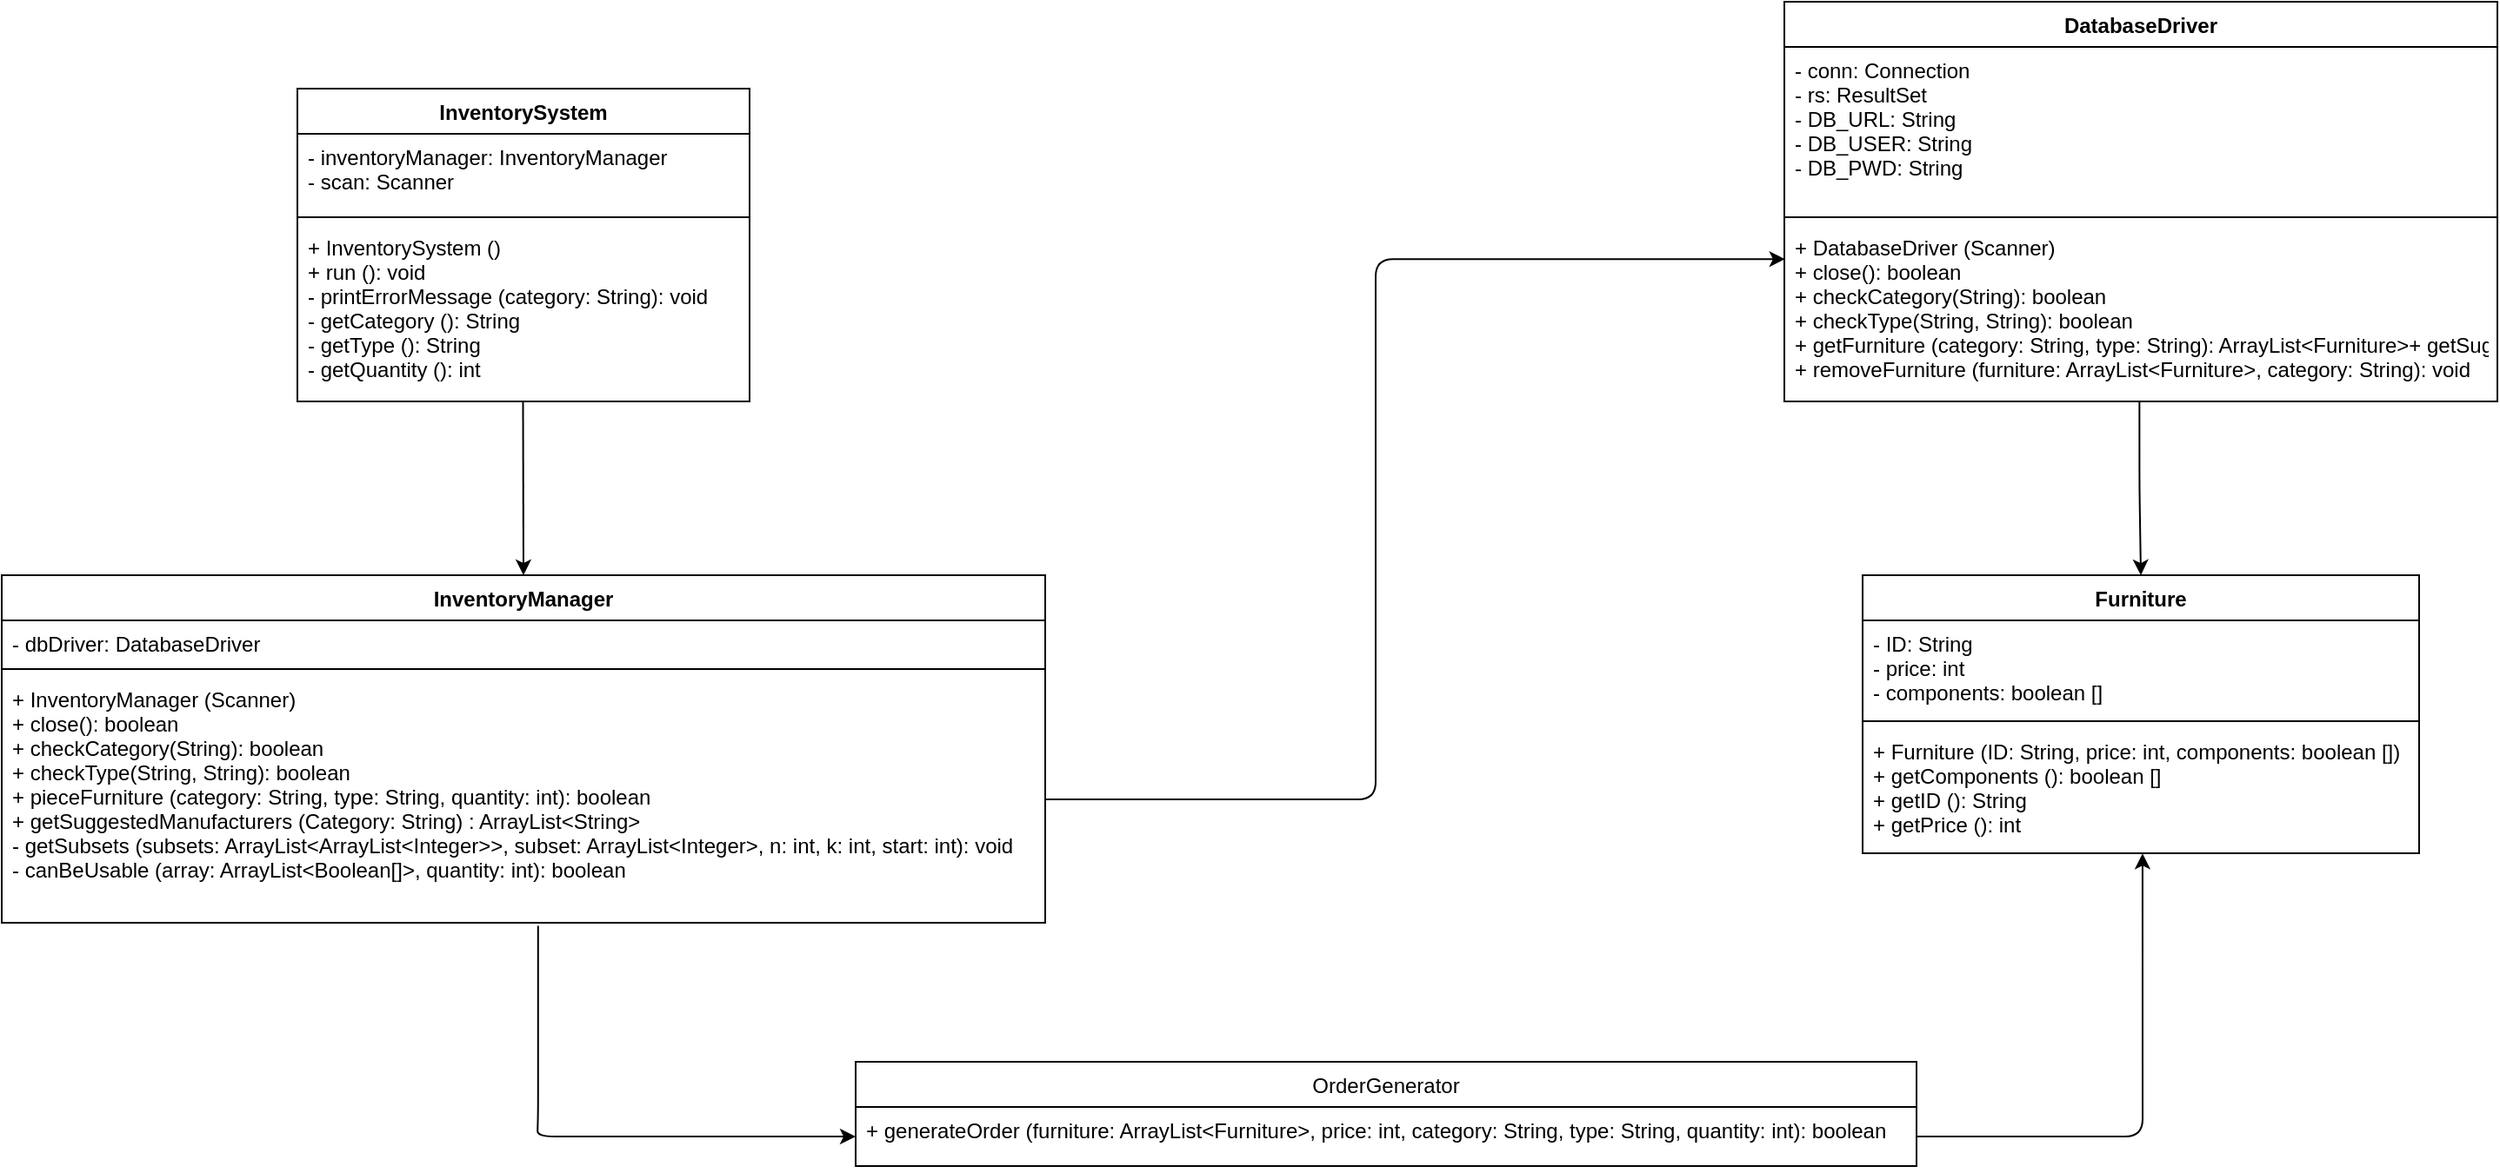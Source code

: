 <mxfile version="14.5.3" type="github">
  <diagram id="C5RBs43oDa-KdzZeNtuy" name="Page-1">
    <mxGraphModel dx="780" dy="762" grid="1" gridSize="10" guides="1" tooltips="1" connect="1" arrows="1" fold="1" page="1" pageScale="1" pageWidth="827" pageHeight="1169" math="0" shadow="0">
      <root>
        <mxCell id="WIyWlLk6GJQsqaUBKTNV-0" />
        <mxCell id="WIyWlLk6GJQsqaUBKTNV-1" parent="WIyWlLk6GJQsqaUBKTNV-0" />
        <mxCell id="N_NnaopC6pL-1q0N3gmT-41" value="Furniture" style="swimlane;fontStyle=1;align=center;verticalAlign=top;childLayout=stackLayout;horizontal=1;startSize=26;horizontalStack=0;resizeParent=1;resizeParentMax=0;resizeLast=0;collapsible=1;marginBottom=0;" parent="WIyWlLk6GJQsqaUBKTNV-1" vertex="1">
          <mxGeometry x="1230" y="390" width="320" height="160" as="geometry" />
        </mxCell>
        <mxCell id="N_NnaopC6pL-1q0N3gmT-42" value="- ID: String&#xa;- price: int&#xa;- components: boolean []&#xa;" style="text;strokeColor=none;fillColor=none;align=left;verticalAlign=top;spacingLeft=4;spacingRight=4;overflow=hidden;rotatable=0;points=[[0,0.5],[1,0.5]];portConstraint=eastwest;" parent="N_NnaopC6pL-1q0N3gmT-41" vertex="1">
          <mxGeometry y="26" width="320" height="54" as="geometry" />
        </mxCell>
        <mxCell id="N_NnaopC6pL-1q0N3gmT-43" value="" style="line;strokeWidth=1;fillColor=none;align=left;verticalAlign=middle;spacingTop=-1;spacingLeft=3;spacingRight=3;rotatable=0;labelPosition=right;points=[];portConstraint=eastwest;" parent="N_NnaopC6pL-1q0N3gmT-41" vertex="1">
          <mxGeometry y="80" width="320" height="8" as="geometry" />
        </mxCell>
        <mxCell id="N_NnaopC6pL-1q0N3gmT-44" value="+ Furniture (ID: String, price: int, components: boolean [])&#xa;+ getComponents (): boolean []&#xa;+ getID (): String&#xa;+ getPrice (): int&#xa;&#xa;" style="text;strokeColor=none;fillColor=none;align=left;verticalAlign=top;spacingLeft=4;spacingRight=4;overflow=hidden;rotatable=0;points=[[0,0.5],[1,0.5]];portConstraint=eastwest;" parent="N_NnaopC6pL-1q0N3gmT-41" vertex="1">
          <mxGeometry y="88" width="320" height="72" as="geometry" />
        </mxCell>
        <mxCell id="N_NnaopC6pL-1q0N3gmT-45" value="DatabaseDriver" style="swimlane;fontStyle=1;align=center;verticalAlign=top;childLayout=stackLayout;horizontal=1;startSize=26;horizontalStack=0;resizeParent=1;resizeParentMax=0;resizeLast=0;collapsible=1;marginBottom=0;" parent="WIyWlLk6GJQsqaUBKTNV-1" vertex="1">
          <mxGeometry x="1185" y="60" width="410" height="230" as="geometry" />
        </mxCell>
        <mxCell id="N_NnaopC6pL-1q0N3gmT-46" value="- conn: Connection&#xa;- rs: ResultSet&#xa; - DB_URL: String&#xa;- DB_USER: String&#xa;- DB_PWD: String&#xa;&#xa;&#xa;" style="text;strokeColor=none;fillColor=none;align=left;verticalAlign=top;spacingLeft=4;spacingRight=4;overflow=hidden;rotatable=0;points=[[0,0.5],[1,0.5]];portConstraint=eastwest;fontStyle=0" parent="N_NnaopC6pL-1q0N3gmT-45" vertex="1">
          <mxGeometry y="26" width="410" height="94" as="geometry" />
        </mxCell>
        <mxCell id="N_NnaopC6pL-1q0N3gmT-47" value="" style="line;strokeWidth=1;fillColor=none;align=left;verticalAlign=middle;spacingTop=-1;spacingLeft=3;spacingRight=3;rotatable=0;labelPosition=right;points=[];portConstraint=eastwest;" parent="N_NnaopC6pL-1q0N3gmT-45" vertex="1">
          <mxGeometry y="120" width="410" height="8" as="geometry" />
        </mxCell>
        <mxCell id="N_NnaopC6pL-1q0N3gmT-48" value="+ DatabaseDriver (Scanner)&#xa;+ close(): boolean&#xa;+ checkCategory(String): boolean&#xa;+ checkType(String, String): boolean&#xa;+ getFurniture (category: String, type: String): ArrayList&lt;Furniture&gt;+ getSuggestedManufactures (category: String): ArrayList&lt;String&gt;&#xa;+ removeFurniture (furniture: ArrayList&lt;Furniture&gt;, category: String): void&#xa;" style="text;strokeColor=none;fillColor=none;align=left;verticalAlign=top;spacingLeft=4;spacingRight=4;overflow=hidden;rotatable=0;points=[[0,0.5],[1,0.5]];portConstraint=eastwest;" parent="N_NnaopC6pL-1q0N3gmT-45" vertex="1">
          <mxGeometry y="128" width="410" height="102" as="geometry" />
        </mxCell>
        <mxCell id="N_NnaopC6pL-1q0N3gmT-51" value="OrderGenerator" style="swimlane;fontStyle=0;childLayout=stackLayout;horizontal=1;startSize=26;fillColor=none;horizontalStack=0;resizeParent=1;resizeParentMax=0;resizeLast=0;collapsible=1;marginBottom=0;" parent="WIyWlLk6GJQsqaUBKTNV-1" vertex="1">
          <mxGeometry x="651" y="670" width="610" height="60" as="geometry" />
        </mxCell>
        <mxCell id="N_NnaopC6pL-1q0N3gmT-52" value="+ generateOrder (furniture: ArrayList&lt;Furniture&gt;, price: int, category: String, type: String, quantity: int): boolean" style="text;strokeColor=none;fillColor=none;align=left;verticalAlign=top;spacingLeft=4;spacingRight=4;overflow=hidden;rotatable=0;points=[[0,0.5],[1,0.5]];portConstraint=eastwest;" parent="N_NnaopC6pL-1q0N3gmT-51" vertex="1">
          <mxGeometry y="26" width="610" height="34" as="geometry" />
        </mxCell>
        <mxCell id="N_NnaopC6pL-1q0N3gmT-55" value="InventorySystem" style="swimlane;fontStyle=1;align=center;verticalAlign=top;childLayout=stackLayout;horizontal=1;startSize=26;horizontalStack=0;resizeParent=1;resizeParentMax=0;resizeLast=0;collapsible=1;marginBottom=0;" parent="WIyWlLk6GJQsqaUBKTNV-1" vertex="1">
          <mxGeometry x="330" y="110" width="260" height="180" as="geometry" />
        </mxCell>
        <mxCell id="N_NnaopC6pL-1q0N3gmT-56" value="- inventoryManager: InventoryManager&#xa;- scan: Scanner&#xa;" style="text;strokeColor=none;fillColor=none;align=left;verticalAlign=top;spacingLeft=4;spacingRight=4;overflow=hidden;rotatable=0;points=[[0,0.5],[1,0.5]];portConstraint=eastwest;" parent="N_NnaopC6pL-1q0N3gmT-55" vertex="1">
          <mxGeometry y="26" width="260" height="44" as="geometry" />
        </mxCell>
        <mxCell id="N_NnaopC6pL-1q0N3gmT-57" value="" style="line;strokeWidth=1;fillColor=none;align=left;verticalAlign=middle;spacingTop=-1;spacingLeft=3;spacingRight=3;rotatable=0;labelPosition=right;points=[];portConstraint=eastwest;" parent="N_NnaopC6pL-1q0N3gmT-55" vertex="1">
          <mxGeometry y="70" width="260" height="8" as="geometry" />
        </mxCell>
        <mxCell id="N_NnaopC6pL-1q0N3gmT-58" value="+ InventorySystem ()&#xa;+ run (): void&#xa;- printErrorMessage (category: String): void&#xa;- getCategory (): String&#xa;- getType (): String&#xa;- getQuantity (): int&#xa;" style="text;strokeColor=none;fillColor=none;align=left;verticalAlign=top;spacingLeft=4;spacingRight=4;overflow=hidden;rotatable=0;points=[[0,0.5],[1,0.5]];portConstraint=eastwest;" parent="N_NnaopC6pL-1q0N3gmT-55" vertex="1">
          <mxGeometry y="78" width="260" height="102" as="geometry" />
        </mxCell>
        <mxCell id="N_NnaopC6pL-1q0N3gmT-60" value="InventoryManager" style="swimlane;fontStyle=1;align=center;verticalAlign=top;childLayout=stackLayout;horizontal=1;startSize=26;horizontalStack=0;resizeParent=1;resizeParentMax=0;resizeLast=0;collapsible=1;marginBottom=0;" parent="WIyWlLk6GJQsqaUBKTNV-1" vertex="1">
          <mxGeometry x="160" y="390" width="600" height="200" as="geometry" />
        </mxCell>
        <mxCell id="N_NnaopC6pL-1q0N3gmT-61" value="- dbDriver: DatabaseDriver" style="text;strokeColor=none;fillColor=none;align=left;verticalAlign=top;spacingLeft=4;spacingRight=4;overflow=hidden;rotatable=0;points=[[0,0.5],[1,0.5]];portConstraint=eastwest;" parent="N_NnaopC6pL-1q0N3gmT-60" vertex="1">
          <mxGeometry y="26" width="600" height="24" as="geometry" />
        </mxCell>
        <mxCell id="N_NnaopC6pL-1q0N3gmT-62" value="" style="line;strokeWidth=1;fillColor=none;align=left;verticalAlign=middle;spacingTop=-1;spacingLeft=3;spacingRight=3;rotatable=0;labelPosition=right;points=[];portConstraint=eastwest;" parent="N_NnaopC6pL-1q0N3gmT-60" vertex="1">
          <mxGeometry y="50" width="600" height="8" as="geometry" />
        </mxCell>
        <mxCell id="N_NnaopC6pL-1q0N3gmT-63" value="+ InventoryManager (Scanner)&#xa;+ close(): boolean&#xa;+ checkCategory(String): boolean&#xa;+ checkType(String, String): boolean&#xa;+ pieceFurniture (category: String, type: String, quantity: int): boolean&#xa;+ getSuggestedManufacturers (Category: String) : ArrayList&lt;String&gt;&#xa;- getSubsets (subsets: ArrayList&lt;ArrayList&lt;Integer&gt;&gt;, subset: ArrayList&lt;Integer&gt;, n: int, k: int, start: int): void&#xa;- canBeUsable (array: ArrayList&lt;Boolean[]&gt;, quantity: int): boolean&#xa;&#xa;&#xa;" style="text;strokeColor=none;fillColor=none;align=left;verticalAlign=top;spacingLeft=4;spacingRight=4;overflow=hidden;rotatable=0;points=[[0,0.5],[1,0.5]];portConstraint=eastwest;" parent="N_NnaopC6pL-1q0N3gmT-60" vertex="1">
          <mxGeometry y="58" width="600" height="142" as="geometry" />
        </mxCell>
        <mxCell id="hNFYvRskMZ2YaHaWEAf7-3" style="edgeStyle=orthogonalEdgeStyle;rounded=1;orthogonalLoop=1;jettySize=auto;html=1;entryX=0.5;entryY=0;entryDx=0;entryDy=0;exitX=0.499;exitY=1.001;exitDx=0;exitDy=0;exitPerimeter=0;" parent="WIyWlLk6GJQsqaUBKTNV-1" source="N_NnaopC6pL-1q0N3gmT-58" target="N_NnaopC6pL-1q0N3gmT-60" edge="1">
          <mxGeometry relative="1" as="geometry">
            <mxPoint x="140" y="470" as="targetPoint" />
            <Array as="points">
              <mxPoint x="460" y="290" />
            </Array>
          </mxGeometry>
        </mxCell>
        <mxCell id="hNFYvRskMZ2YaHaWEAf7-4" style="edgeStyle=orthogonalEdgeStyle;rounded=1;orthogonalLoop=1;jettySize=auto;html=1;entryX=0.503;entryY=1.002;entryDx=0;entryDy=0;entryPerimeter=0;" parent="WIyWlLk6GJQsqaUBKTNV-1" source="N_NnaopC6pL-1q0N3gmT-52" target="N_NnaopC6pL-1q0N3gmT-44" edge="1">
          <mxGeometry relative="1" as="geometry">
            <mxPoint x="1391" y="570" as="targetPoint" />
            <Array as="points">
              <mxPoint x="1391" y="713" />
            </Array>
          </mxGeometry>
        </mxCell>
        <mxCell id="hNFYvRskMZ2YaHaWEAf7-5" style="edgeStyle=orthogonalEdgeStyle;rounded=1;orthogonalLoop=1;jettySize=auto;html=1;entryX=0.001;entryY=0.197;entryDx=0;entryDy=0;entryPerimeter=0;" parent="WIyWlLk6GJQsqaUBKTNV-1" source="N_NnaopC6pL-1q0N3gmT-63" target="N_NnaopC6pL-1q0N3gmT-48" edge="1">
          <mxGeometry relative="1" as="geometry">
            <mxPoint x="1160" y="230" as="targetPoint" />
            <Array as="points">
              <mxPoint x="950" y="519" />
              <mxPoint x="950" y="208" />
            </Array>
          </mxGeometry>
        </mxCell>
        <mxCell id="hNFYvRskMZ2YaHaWEAf7-6" style="edgeStyle=orthogonalEdgeStyle;orthogonalLoop=1;jettySize=auto;html=1;entryX=0.5;entryY=0;entryDx=0;entryDy=0;rounded=1;exitX=0.498;exitY=0.998;exitDx=0;exitDy=0;exitPerimeter=0;" parent="WIyWlLk6GJQsqaUBKTNV-1" source="N_NnaopC6pL-1q0N3gmT-48" target="N_NnaopC6pL-1q0N3gmT-41" edge="1">
          <mxGeometry relative="1" as="geometry">
            <mxPoint x="1200" y="890" as="targetPoint" />
            <Array as="points" />
            <mxPoint x="1390" y="310" as="sourcePoint" />
          </mxGeometry>
        </mxCell>
        <mxCell id="hNFYvRskMZ2YaHaWEAf7-7" style="edgeStyle=orthogonalEdgeStyle;rounded=1;orthogonalLoop=1;jettySize=auto;html=1;exitX=0.514;exitY=1.012;exitDx=0;exitDy=0;exitPerimeter=0;entryX=0;entryY=0.5;entryDx=0;entryDy=0;" parent="WIyWlLk6GJQsqaUBKTNV-1" source="N_NnaopC6pL-1q0N3gmT-63" target="N_NnaopC6pL-1q0N3gmT-52" edge="1">
          <mxGeometry relative="1" as="geometry">
            <mxPoint x="640" y="709" as="targetPoint" />
            <mxPoint x="158" y="511" as="sourcePoint" />
            <Array as="points">
              <mxPoint x="468" y="700" />
              <mxPoint x="468" y="700" />
              <mxPoint x="468" y="713" />
            </Array>
          </mxGeometry>
        </mxCell>
      </root>
    </mxGraphModel>
  </diagram>
</mxfile>
